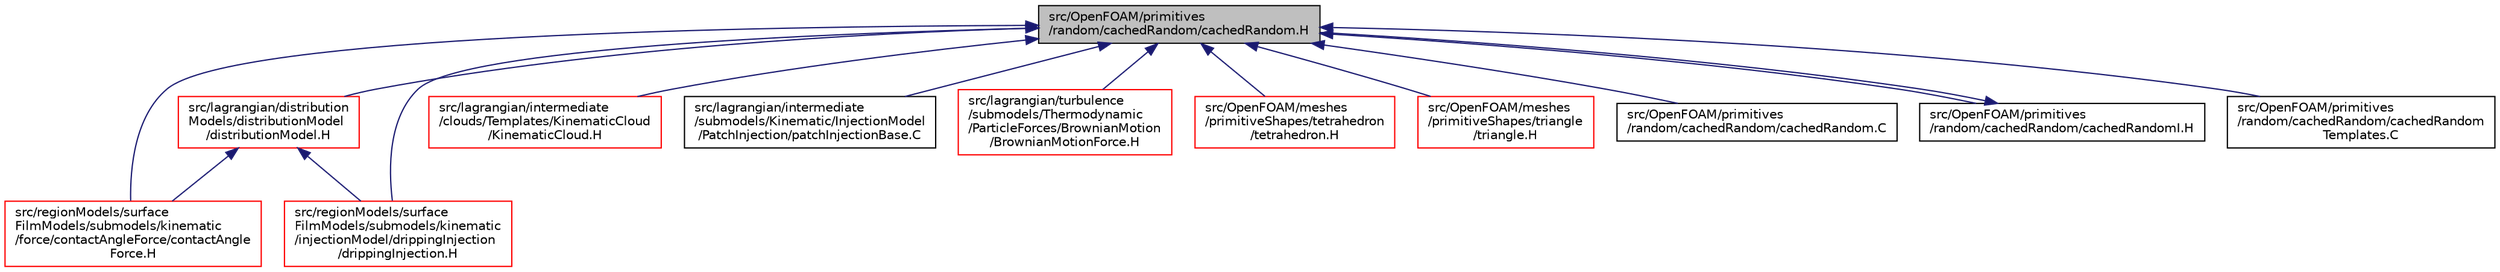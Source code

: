 digraph "src/OpenFOAM/primitives/random/cachedRandom/cachedRandom.H"
{
  bgcolor="transparent";
  edge [fontname="Helvetica",fontsize="10",labelfontname="Helvetica",labelfontsize="10"];
  node [fontname="Helvetica",fontsize="10",shape=record];
  Node63 [label="src/OpenFOAM/primitives\l/random/cachedRandom/cachedRandom.H",height=0.2,width=0.4,color="black", fillcolor="grey75", style="filled", fontcolor="black"];
  Node63 -> Node64 [dir="back",color="midnightblue",fontsize="10",style="solid",fontname="Helvetica"];
  Node64 [label="src/lagrangian/distribution\lModels/distributionModel\l/distributionModel.H",height=0.2,width=0.4,color="red",URL="$a05645.html"];
  Node64 -> Node105 [dir="back",color="midnightblue",fontsize="10",style="solid",fontname="Helvetica"];
  Node105 [label="src/regionModels/surface\lFilmModels/submodels/kinematic\l/force/contactAngleForce/contactAngle\lForce.H",height=0.2,width=0.4,color="red",URL="$a14273.html"];
  Node64 -> Node107 [dir="back",color="midnightblue",fontsize="10",style="solid",fontname="Helvetica"];
  Node107 [label="src/regionModels/surface\lFilmModels/submodels/kinematic\l/injectionModel/drippingInjection\l/drippingInjection.H",height=0.2,width=0.4,color="red",URL="$a14312.html"];
  Node63 -> Node109 [dir="back",color="midnightblue",fontsize="10",style="solid",fontname="Helvetica"];
  Node109 [label="src/lagrangian/intermediate\l/clouds/Templates/KinematicCloud\l/KinematicCloud.H",height=0.2,width=0.4,color="red",URL="$a05879.html"];
  Node63 -> Node132 [dir="back",color="midnightblue",fontsize="10",style="solid",fontname="Helvetica"];
  Node132 [label="src/lagrangian/intermediate\l/submodels/Kinematic/InjectionModel\l/PatchInjection/patchInjectionBase.C",height=0.2,width=0.4,color="black",URL="$a06479.html"];
  Node63 -> Node133 [dir="back",color="midnightblue",fontsize="10",style="solid",fontname="Helvetica"];
  Node133 [label="src/lagrangian/turbulence\l/submodels/Thermodynamic\l/ParticleForces/BrownianMotion\l/BrownianMotionForce.H",height=0.2,width=0.4,color="red",URL="$a07511.html"];
  Node63 -> Node136 [dir="back",color="midnightblue",fontsize="10",style="solid",fontname="Helvetica"];
  Node136 [label="src/OpenFOAM/meshes\l/primitiveShapes/tetrahedron\l/tetrahedron.H",height=0.2,width=0.4,color="red",URL="$a12860.html"];
  Node63 -> Node397 [dir="back",color="midnightblue",fontsize="10",style="solid",fontname="Helvetica"];
  Node397 [label="src/OpenFOAM/meshes\l/primitiveShapes/triangle\l/triangle.H",height=0.2,width=0.4,color="red",URL="$a12872.html"];
  Node63 -> Node599 [dir="back",color="midnightblue",fontsize="10",style="solid",fontname="Helvetica"];
  Node599 [label="src/OpenFOAM/primitives\l/random/cachedRandom/cachedRandom.C",height=0.2,width=0.4,color="black",URL="$a13244.html"];
  Node63 -> Node600 [dir="back",color="midnightblue",fontsize="10",style="solid",fontname="Helvetica"];
  Node600 [label="src/OpenFOAM/primitives\l/random/cachedRandom/cachedRandomI.H",height=0.2,width=0.4,color="black",URL="$a13250.html"];
  Node600 -> Node63 [dir="back",color="midnightblue",fontsize="10",style="solid",fontname="Helvetica"];
  Node63 -> Node601 [dir="back",color="midnightblue",fontsize="10",style="solid",fontname="Helvetica"];
  Node601 [label="src/OpenFOAM/primitives\l/random/cachedRandom/cachedRandom\lTemplates.C",height=0.2,width=0.4,color="black",URL="$a13253.html"];
  Node63 -> Node105 [dir="back",color="midnightblue",fontsize="10",style="solid",fontname="Helvetica"];
  Node63 -> Node107 [dir="back",color="midnightblue",fontsize="10",style="solid",fontname="Helvetica"];
}
